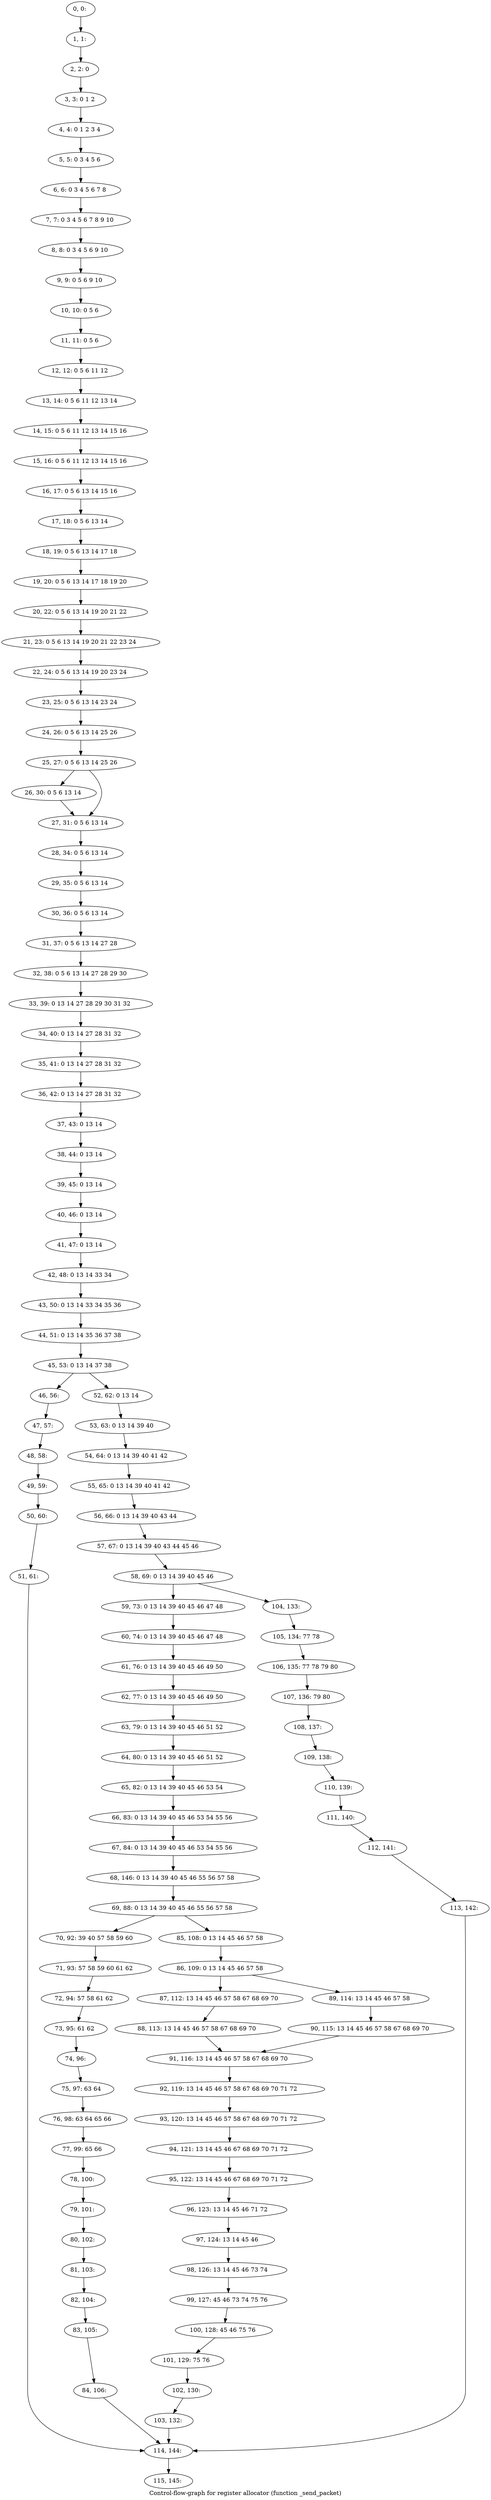 digraph G {
graph [label="Control-flow-graph for register allocator (function _send_packet)"]
0[label="0, 0: "];
1[label="1, 1: "];
2[label="2, 2: 0 "];
3[label="3, 3: 0 1 2 "];
4[label="4, 4: 0 1 2 3 4 "];
5[label="5, 5: 0 3 4 5 6 "];
6[label="6, 6: 0 3 4 5 6 7 8 "];
7[label="7, 7: 0 3 4 5 6 7 8 9 10 "];
8[label="8, 8: 0 3 4 5 6 9 10 "];
9[label="9, 9: 0 5 6 9 10 "];
10[label="10, 10: 0 5 6 "];
11[label="11, 11: 0 5 6 "];
12[label="12, 12: 0 5 6 11 12 "];
13[label="13, 14: 0 5 6 11 12 13 14 "];
14[label="14, 15: 0 5 6 11 12 13 14 15 16 "];
15[label="15, 16: 0 5 6 11 12 13 14 15 16 "];
16[label="16, 17: 0 5 6 13 14 15 16 "];
17[label="17, 18: 0 5 6 13 14 "];
18[label="18, 19: 0 5 6 13 14 17 18 "];
19[label="19, 20: 0 5 6 13 14 17 18 19 20 "];
20[label="20, 22: 0 5 6 13 14 19 20 21 22 "];
21[label="21, 23: 0 5 6 13 14 19 20 21 22 23 24 "];
22[label="22, 24: 0 5 6 13 14 19 20 23 24 "];
23[label="23, 25: 0 5 6 13 14 23 24 "];
24[label="24, 26: 0 5 6 13 14 25 26 "];
25[label="25, 27: 0 5 6 13 14 25 26 "];
26[label="26, 30: 0 5 6 13 14 "];
27[label="27, 31: 0 5 6 13 14 "];
28[label="28, 34: 0 5 6 13 14 "];
29[label="29, 35: 0 5 6 13 14 "];
30[label="30, 36: 0 5 6 13 14 "];
31[label="31, 37: 0 5 6 13 14 27 28 "];
32[label="32, 38: 0 5 6 13 14 27 28 29 30 "];
33[label="33, 39: 0 13 14 27 28 29 30 31 32 "];
34[label="34, 40: 0 13 14 27 28 31 32 "];
35[label="35, 41: 0 13 14 27 28 31 32 "];
36[label="36, 42: 0 13 14 27 28 31 32 "];
37[label="37, 43: 0 13 14 "];
38[label="38, 44: 0 13 14 "];
39[label="39, 45: 0 13 14 "];
40[label="40, 46: 0 13 14 "];
41[label="41, 47: 0 13 14 "];
42[label="42, 48: 0 13 14 33 34 "];
43[label="43, 50: 0 13 14 33 34 35 36 "];
44[label="44, 51: 0 13 14 35 36 37 38 "];
45[label="45, 53: 0 13 14 37 38 "];
46[label="46, 56: "];
47[label="47, 57: "];
48[label="48, 58: "];
49[label="49, 59: "];
50[label="50, 60: "];
51[label="51, 61: "];
52[label="52, 62: 0 13 14 "];
53[label="53, 63: 0 13 14 39 40 "];
54[label="54, 64: 0 13 14 39 40 41 42 "];
55[label="55, 65: 0 13 14 39 40 41 42 "];
56[label="56, 66: 0 13 14 39 40 43 44 "];
57[label="57, 67: 0 13 14 39 40 43 44 45 46 "];
58[label="58, 69: 0 13 14 39 40 45 46 "];
59[label="59, 73: 0 13 14 39 40 45 46 47 48 "];
60[label="60, 74: 0 13 14 39 40 45 46 47 48 "];
61[label="61, 76: 0 13 14 39 40 45 46 49 50 "];
62[label="62, 77: 0 13 14 39 40 45 46 49 50 "];
63[label="63, 79: 0 13 14 39 40 45 46 51 52 "];
64[label="64, 80: 0 13 14 39 40 45 46 51 52 "];
65[label="65, 82: 0 13 14 39 40 45 46 53 54 "];
66[label="66, 83: 0 13 14 39 40 45 46 53 54 55 56 "];
67[label="67, 84: 0 13 14 39 40 45 46 53 54 55 56 "];
68[label="68, 146: 0 13 14 39 40 45 46 55 56 57 58 "];
69[label="69, 88: 0 13 14 39 40 45 46 55 56 57 58 "];
70[label="70, 92: 39 40 57 58 59 60 "];
71[label="71, 93: 57 58 59 60 61 62 "];
72[label="72, 94: 57 58 61 62 "];
73[label="73, 95: 61 62 "];
74[label="74, 96: "];
75[label="75, 97: 63 64 "];
76[label="76, 98: 63 64 65 66 "];
77[label="77, 99: 65 66 "];
78[label="78, 100: "];
79[label="79, 101: "];
80[label="80, 102: "];
81[label="81, 103: "];
82[label="82, 104: "];
83[label="83, 105: "];
84[label="84, 106: "];
85[label="85, 108: 0 13 14 45 46 57 58 "];
86[label="86, 109: 0 13 14 45 46 57 58 "];
87[label="87, 112: 13 14 45 46 57 58 67 68 69 70 "];
88[label="88, 113: 13 14 45 46 57 58 67 68 69 70 "];
89[label="89, 114: 13 14 45 46 57 58 "];
90[label="90, 115: 13 14 45 46 57 58 67 68 69 70 "];
91[label="91, 116: 13 14 45 46 57 58 67 68 69 70 "];
92[label="92, 119: 13 14 45 46 57 58 67 68 69 70 71 72 "];
93[label="93, 120: 13 14 45 46 57 58 67 68 69 70 71 72 "];
94[label="94, 121: 13 14 45 46 67 68 69 70 71 72 "];
95[label="95, 122: 13 14 45 46 67 68 69 70 71 72 "];
96[label="96, 123: 13 14 45 46 71 72 "];
97[label="97, 124: 13 14 45 46 "];
98[label="98, 126: 13 14 45 46 73 74 "];
99[label="99, 127: 45 46 73 74 75 76 "];
100[label="100, 128: 45 46 75 76 "];
101[label="101, 129: 75 76 "];
102[label="102, 130: "];
103[label="103, 132: "];
104[label="104, 133: "];
105[label="105, 134: 77 78 "];
106[label="106, 135: 77 78 79 80 "];
107[label="107, 136: 79 80 "];
108[label="108, 137: "];
109[label="109, 138: "];
110[label="110, 139: "];
111[label="111, 140: "];
112[label="112, 141: "];
113[label="113, 142: "];
114[label="114, 144: "];
115[label="115, 145: "];
0->1 ;
1->2 ;
2->3 ;
3->4 ;
4->5 ;
5->6 ;
6->7 ;
7->8 ;
8->9 ;
9->10 ;
10->11 ;
11->12 ;
12->13 ;
13->14 ;
14->15 ;
15->16 ;
16->17 ;
17->18 ;
18->19 ;
19->20 ;
20->21 ;
21->22 ;
22->23 ;
23->24 ;
24->25 ;
25->26 ;
25->27 ;
26->27 ;
27->28 ;
28->29 ;
29->30 ;
30->31 ;
31->32 ;
32->33 ;
33->34 ;
34->35 ;
35->36 ;
36->37 ;
37->38 ;
38->39 ;
39->40 ;
40->41 ;
41->42 ;
42->43 ;
43->44 ;
44->45 ;
45->46 ;
45->52 ;
46->47 ;
47->48 ;
48->49 ;
49->50 ;
50->51 ;
51->114 ;
52->53 ;
53->54 ;
54->55 ;
55->56 ;
56->57 ;
57->58 ;
58->59 ;
58->104 ;
59->60 ;
60->61 ;
61->62 ;
62->63 ;
63->64 ;
64->65 ;
65->66 ;
66->67 ;
67->68 ;
68->69 ;
69->70 ;
69->85 ;
70->71 ;
71->72 ;
72->73 ;
73->74 ;
74->75 ;
75->76 ;
76->77 ;
77->78 ;
78->79 ;
79->80 ;
80->81 ;
81->82 ;
82->83 ;
83->84 ;
84->114 ;
85->86 ;
86->87 ;
86->89 ;
87->88 ;
88->91 ;
89->90 ;
90->91 ;
91->92 ;
92->93 ;
93->94 ;
94->95 ;
95->96 ;
96->97 ;
97->98 ;
98->99 ;
99->100 ;
100->101 ;
101->102 ;
102->103 ;
103->114 ;
104->105 ;
105->106 ;
106->107 ;
107->108 ;
108->109 ;
109->110 ;
110->111 ;
111->112 ;
112->113 ;
113->114 ;
114->115 ;
}
